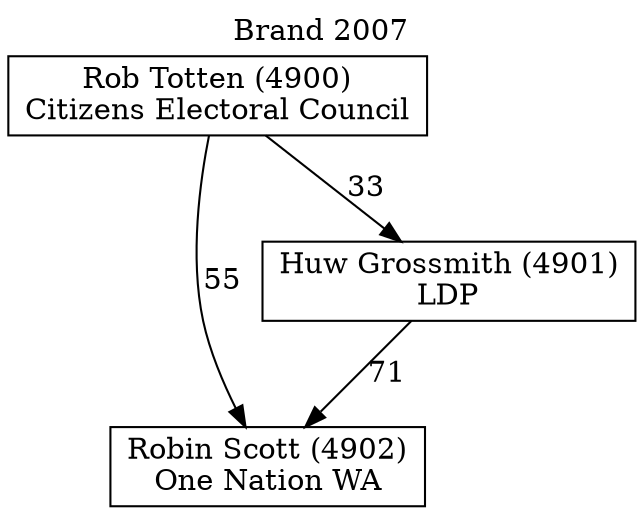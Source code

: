 // House preference flow
digraph "Robin Scott (4902)_Brand_2007" {
	graph [label="Brand 2007" labelloc=t mclimit=10]
	node [shape=box]
	"Robin Scott (4902)" [label="Robin Scott (4902)
One Nation WA"]
	"Huw Grossmith (4901)" [label="Huw Grossmith (4901)
LDP"]
	"Rob Totten (4900)" [label="Rob Totten (4900)
Citizens Electoral Council"]
	"Huw Grossmith (4901)" -> "Robin Scott (4902)" [label=71]
	"Rob Totten (4900)" -> "Huw Grossmith (4901)" [label=33]
	"Rob Totten (4900)" -> "Robin Scott (4902)" [label=55]
}
